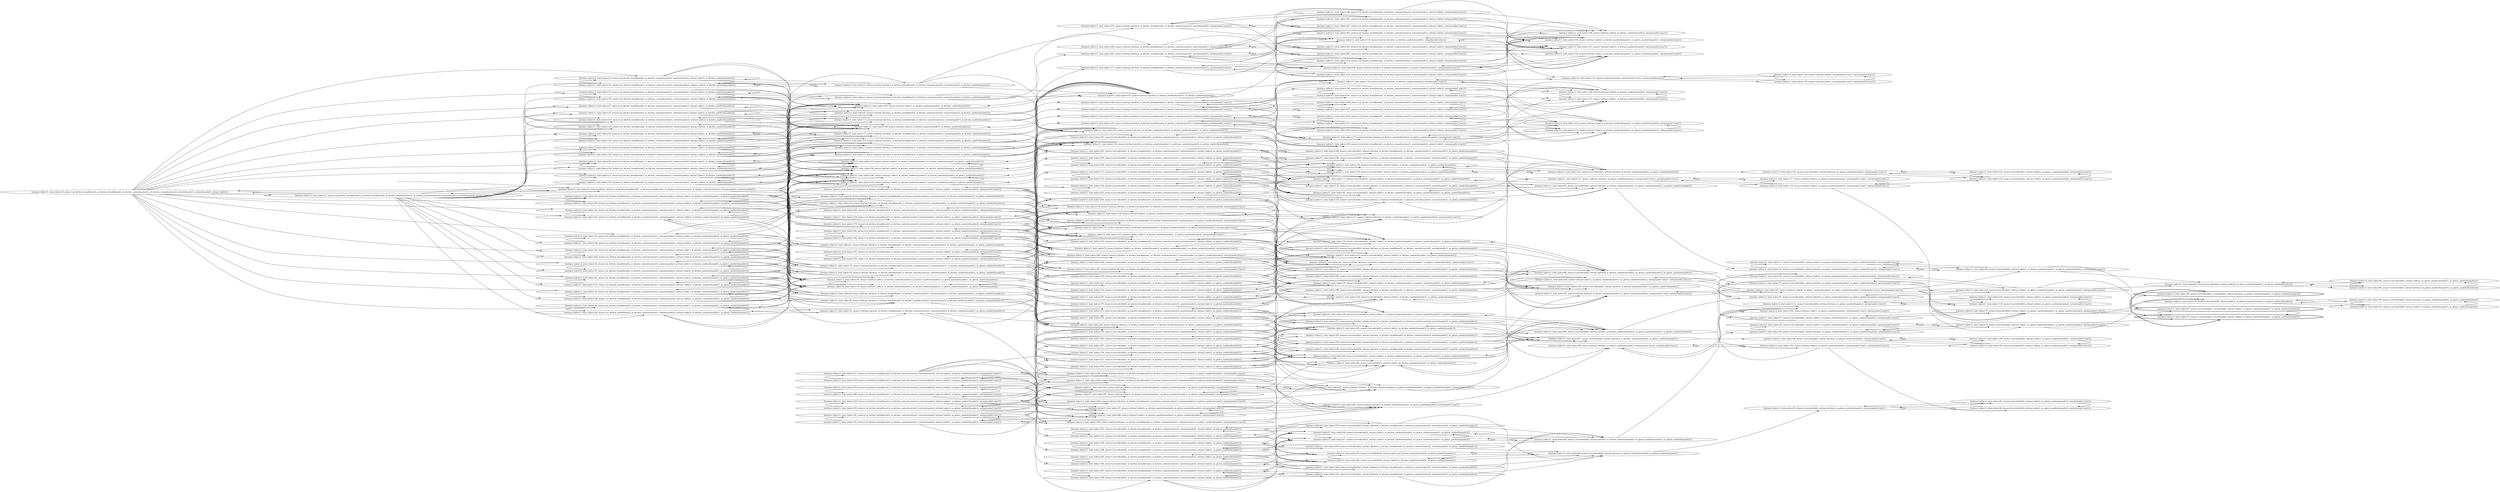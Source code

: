 digraph {
rankdir="LR"
s18[label="(instance index=3, state index=18, atoms={at_kitchen_bread(bread1), at_kitchen_bread(bread2), at_kitchen_content(content1), at_kitchen_content(content2), notexist(sandw1), notexist(sandw2), at(tray1,table1)})"]
s17[label="(instance index=3, state index=17, atoms={at_kitchen_bread(bread1), at_kitchen_bread(bread2), at_kitchen_content(content1), at_kitchen_content(content2), notexist(sandw1), notexist(sandw2), at(tray1,table2)})"]
s146[label="(instance index=3, state index=146, atoms={at_kitchen_bread(bread2), at_kitchen_content(content1), notexist(sandw1), at(tray1,table2), at_kitchen_sandwich(sandw2), no_gluten_sandwich(sandw2)})"]
s28[label="(instance index=3, state index=28, atoms={at_kitchen_bread(bread2), at_kitchen_content(content1), notexist(sandw1), at(tray1,table1), at_kitchen_sandwich(sandw2), no_gluten_sandwich(sandw2)})"]
s37[label="(instance index=3, state index=37, atoms={at_kitchen_bread(bread2), at_kitchen_content(content2), notexist(sandw2), at(tray1,table2), at_kitchen_sandwich(sandw1), no_gluten_sandwich(sandw1)})"]
s34[label="(instance index=3, state index=34, atoms={at_kitchen_bread(bread2), at_kitchen_content(content2), notexist(sandw2), at(tray1,table1), at_kitchen_sandwich(sandw1), no_gluten_sandwich(sandw1)})"]
s142[label="(instance index=3, state index=142, atoms={at_kitchen_bread(bread2), at_kitchen_content(content2), notexist(sandw1), at(tray1,table2), at_kitchen_sandwich(sandw2), no_gluten_sandwich(sandw2)})"]
s32[label="(instance index=3, state index=32, atoms={at_kitchen_bread(bread2), at_kitchen_content(content2), notexist(sandw1), at(tray1,table1), at_kitchen_sandwich(sandw2), no_gluten_sandwich(sandw2)})"]
s144[label="(instance index=3, state index=144, atoms={at_kitchen_bread(bread2), at_kitchen_content(content1), notexist(sandw2), at(tray1,table2), at_kitchen_sandwich(sandw1), no_gluten_sandwich(sandw1)})"]
s30[label="(instance index=3, state index=30, atoms={at_kitchen_bread(bread2), at_kitchen_content(content1), notexist(sandw2), at(tray1,table1), at_kitchen_sandwich(sandw1), no_gluten_sandwich(sandw1)})"]
s148[label="(instance index=3, state index=148, atoms={at_kitchen_bread(bread1), at_kitchen_content(content2), notexist(sandw2), at(tray1,table2), at_kitchen_sandwich(sandw1), no_gluten_sandwich(sandw1)})"]
s0[label="(instance index=3, state index=0, atoms={at(tray1,kitchen), at_kitchen_bread(bread1), at_kitchen_bread(bread2), at_kitchen_content(content1), at_kitchen_content(content2), notexist(sandw1), notexist(sandw2)})"]
s20[label="(instance index=3, state index=20, atoms={at_kitchen_bread(bread1), at_kitchen_content(content1), notexist(sandw1), at(tray1,table1), at_kitchen_sandwich(sandw2), no_gluten_sandwich(sandw2)})"]
s154[label="(instance index=3, state index=154, atoms={at_kitchen_bread(bread1), at_kitchen_content(content1), notexist(sandw1), at(tray1,table2), at_kitchen_sandwich(sandw2), no_gluten_sandwich(sandw2)})"]
s22[label="(instance index=3, state index=22, atoms={at_kitchen_bread(bread1), at_kitchen_content(content1), notexist(sandw2), at(tray1,table1), at_kitchen_sandwich(sandw1), no_gluten_sandwich(sandw1)})"]
s152[label="(instance index=3, state index=152, atoms={at_kitchen_bread(bread1), at_kitchen_content(content1), notexist(sandw2), at(tray1,table2), at_kitchen_sandwich(sandw1), no_gluten_sandwich(sandw1)})"]
s24[label="(instance index=3, state index=24, atoms={at_kitchen_bread(bread1), at_kitchen_content(content2), notexist(sandw1), at(tray1,table1), at_kitchen_sandwich(sandw2), no_gluten_sandwich(sandw2)})"]
s150[label="(instance index=3, state index=150, atoms={at_kitchen_bread(bread1), at_kitchen_content(content2), notexist(sandw1), at(tray1,table2), at_kitchen_sandwich(sandw2), no_gluten_sandwich(sandw2)})"]
s26[label="(instance index=3, state index=26, atoms={at_kitchen_bread(bread1), at_kitchen_content(content2), notexist(sandw2), at(tray1,table1), at_kitchen_sandwich(sandw1), no_gluten_sandwich(sandw1)})"]
s31[label="(instance index=3, state index=31, atoms={at_kitchen_bread(bread2), at_kitchen_content(content2), notexist(sandw1), at(tray1,table1), at_kitchen_sandwich(sandw2)})"]
s29[label="(instance index=3, state index=29, atoms={at_kitchen_bread(bread2), at_kitchen_content(content1), notexist(sandw2), at(tray1,table1), at_kitchen_sandwich(sandw1)})"]
s27[label="(instance index=3, state index=27, atoms={at_kitchen_bread(bread2), at_kitchen_content(content1), notexist(sandw1), at(tray1,table1), at_kitchen_sandwich(sandw2)})"]
s25[label="(instance index=3, state index=25, atoms={at_kitchen_bread(bread1), at_kitchen_content(content2), notexist(sandw2), at(tray1,table1), at_kitchen_sandwich(sandw1)})"]
s23[label="(instance index=3, state index=23, atoms={at_kitchen_bread(bread1), at_kitchen_content(content2), notexist(sandw1), at(tray1,table1), at_kitchen_sandwich(sandw2)})"]
s21[label="(instance index=3, state index=21, atoms={at_kitchen_bread(bread1), at_kitchen_content(content1), notexist(sandw2), at(tray1,table1), at_kitchen_sandwich(sandw1)})"]
s33[label="(instance index=3, state index=33, atoms={at_kitchen_bread(bread2), at_kitchen_content(content2), notexist(sandw2), at(tray1,table1), at_kitchen_sandwich(sandw1)})"]
s19[label="(instance index=3, state index=19, atoms={at_kitchen_bread(bread1), at_kitchen_content(content1), notexist(sandw1), at(tray1,table1), at_kitchen_sandwich(sandw2)})"]
s155[label="(instance index=3, state index=155, atoms={at_kitchen_bread(bread1), at_kitchen_content(content1), notexist(sandw1), at(tray1,table2), at_kitchen_sandwich(sandw2)})"]
s153[label="(instance index=3, state index=153, atoms={at_kitchen_bread(bread1), at_kitchen_content(content1), notexist(sandw2), at(tray1,table2), at_kitchen_sandwich(sandw1)})"]
s149[label="(instance index=3, state index=149, atoms={at_kitchen_bread(bread1), at_kitchen_content(content2), notexist(sandw2), at(tray1,table2), at_kitchen_sandwich(sandw1)})"]
s147[label="(instance index=3, state index=147, atoms={at_kitchen_bread(bread2), at_kitchen_content(content1), notexist(sandw1), at(tray1,table2), at_kitchen_sandwich(sandw2)})"]
s143[label="(instance index=3, state index=143, atoms={at_kitchen_bread(bread2), at_kitchen_content(content2), notexist(sandw1), at(tray1,table2), at_kitchen_sandwich(sandw2)})"]
s145[label="(instance index=3, state index=145, atoms={at_kitchen_bread(bread2), at_kitchen_content(content1), notexist(sandw2), at(tray1,table2), at_kitchen_sandwich(sandw1)})"]
s107[label="(instance index=3, state index=107, atoms={at_kitchen_bread(bread2), at_kitchen_content(content2), notexist(sandw2), at(tray1,table2), at_kitchen_sandwich(sandw1)})"]
s151[label="(instance index=3, state index=151, atoms={at_kitchen_bread(bread1), at_kitchen_content(content2), notexist(sandw1), at(tray1,table2), at_kitchen_sandwich(sandw2)})"]
s206[label="(instance index=3, state index=206, atoms={at_kitchen_bread(bread1), at_kitchen_content(content2), notexist(sandw2), at(tray1,table1), no_gluten_sandwich(sandw1), ontray(sandw1,tray1)})"]
s205[label="(instance index=3, state index=205, atoms={at_kitchen_bread(bread1), at_kitchen_content(content2), notexist(sandw2), at(tray1,table2), no_gluten_sandwich(sandw1), ontray(sandw1,tray1)})"]
s169[label="(instance index=3, state index=169, atoms={at_kitchen_bread(bread2), at_kitchen_content(content2), notexist(sandw1), at(tray1,table2), no_gluten_sandwich(sandw2), ontray(sandw2,tray1)})"]
s194[label="(instance index=3, state index=194, atoms={at_kitchen_bread(bread2), at_kitchen_content(content1), notexist(sandw1), at(tray1,table1), no_gluten_sandwich(sandw2), ontray(sandw2,tray1)})"]
s170[label="(instance index=3, state index=170, atoms={at_kitchen_bread(bread2), at_kitchen_content(content2), notexist(sandw1), at(tray1,table1), no_gluten_sandwich(sandw2), ontray(sandw2,tray1)})"]
s36[label="(instance index=3, state index=36, atoms={at(tray1,table1), at_kitchen_sandwich(sandw1), at_kitchen_sandwich(sandw2), no_gluten_sandwich(sandw1), no_gluten_sandwich(sandw2)})"]
s157[label="(instance index=3, state index=157, atoms={at_kitchen_bread(bread2), at_kitchen_content(content2), notexist(sandw2), at(tray1,table2), no_gluten_sandwich(sandw1), ontray(sandw1,tray1)})"]
s181[label="(instance index=3, state index=181, atoms={at_kitchen_bread(bread2), at_kitchen_content(content1), notexist(sandw2), at(tray1,table2), no_gluten_sandwich(sandw1), ontray(sandw1,tray1)})"]
s229[label="(instance index=3, state index=229, atoms={at_kitchen_bread(bread1), at_kitchen_content(content1), notexist(sandw2), at(tray1,table2), no_gluten_sandwich(sandw1), ontray(sandw1,tray1)})"]
s2[label="(instance index=3, state index=2, atoms={at(tray1,kitchen), at_kitchen_bread(bread1), at_kitchen_content(content1), notexist(sandw1), at_kitchen_sandwich(sandw2), no_gluten_sandwich(sandw2)})"]
s4[label="(instance index=3, state index=4, atoms={at(tray1,kitchen), at_kitchen_bread(bread1), at_kitchen_content(content1), notexist(sandw2), at_kitchen_sandwich(sandw1), no_gluten_sandwich(sandw1)})"]
s6[label="(instance index=3, state index=6, atoms={at(tray1,kitchen), at_kitchen_bread(bread1), at_kitchen_content(content2), notexist(sandw1), at_kitchen_sandwich(sandw2), no_gluten_sandwich(sandw2)})"]
s8[label="(instance index=3, state index=8, atoms={at(tray1,kitchen), at_kitchen_bread(bread1), at_kitchen_content(content2), notexist(sandw2), at_kitchen_sandwich(sandw1), no_gluten_sandwich(sandw1)})"]
s12[label="(instance index=3, state index=12, atoms={at(tray1,kitchen), at_kitchen_bread(bread2), at_kitchen_content(content1), notexist(sandw2), at_kitchen_sandwich(sandw1), no_gluten_sandwich(sandw1)})"]
s14[label="(instance index=3, state index=14, atoms={at(tray1,kitchen), at_kitchen_bread(bread2), at_kitchen_content(content2), notexist(sandw1), at_kitchen_sandwich(sandw2), no_gluten_sandwich(sandw2)})"]
s16[label="(instance index=3, state index=16, atoms={at(tray1,kitchen), at_kitchen_bread(bread2), at_kitchen_content(content2), notexist(sandw2), at_kitchen_sandwich(sandw1), no_gluten_sandwich(sandw1)})"]
s10[label="(instance index=3, state index=10, atoms={at(tray1,kitchen), at_kitchen_bread(bread2), at_kitchen_content(content1), notexist(sandw1), at_kitchen_sandwich(sandw2), no_gluten_sandwich(sandw2)})"]
s39[label="(instance index=3, state index=39, atoms={at(tray1,table2), at_kitchen_sandwich(sandw1), at_kitchen_sandwich(sandw2), no_gluten_sandwich(sandw1), no_gluten_sandwich(sandw2)})"]
s218[label="(instance index=3, state index=218, atoms={at_kitchen_bread(bread1), at_kitchen_content(content2), notexist(sandw1), at(tray1,table1), no_gluten_sandwich(sandw2), ontray(sandw2,tray1)})"]
s242[label="(instance index=3, state index=242, atoms={at_kitchen_bread(bread1), at_kitchen_content(content1), notexist(sandw1), at(tray1,table1), no_gluten_sandwich(sandw2), ontray(sandw2,tray1)})"]
s193[label="(instance index=3, state index=193, atoms={at_kitchen_bread(bread2), at_kitchen_content(content1), notexist(sandw1), at(tray1,table2), no_gluten_sandwich(sandw2), ontray(sandw2,tray1)})"]
s217[label="(instance index=3, state index=217, atoms={at_kitchen_bread(bread1), at_kitchen_content(content2), notexist(sandw1), at(tray1,table2), no_gluten_sandwich(sandw2), ontray(sandw2,tray1)})"]
s241[label="(instance index=3, state index=241, atoms={at_kitchen_bread(bread1), at_kitchen_content(content1), notexist(sandw1), at(tray1,table2), no_gluten_sandwich(sandw2), ontray(sandw2,tray1)})"]
s158[label="(instance index=3, state index=158, atoms={at_kitchen_bread(bread2), at_kitchen_content(content2), notexist(sandw2), at(tray1,table1), no_gluten_sandwich(sandw1), ontray(sandw1,tray1)})"]
s182[label="(instance index=3, state index=182, atoms={at_kitchen_bread(bread2), at_kitchen_content(content1), notexist(sandw2), at(tray1,table1), no_gluten_sandwich(sandw1), ontray(sandw1,tray1)})"]
s230[label="(instance index=3, state index=230, atoms={at_kitchen_bread(bread1), at_kitchen_content(content1), notexist(sandw2), at(tray1,table1), no_gluten_sandwich(sandw1), ontray(sandw1,tray1)})"]
s109[label="(instance index=3, state index=109, atoms={at(tray1,table2), at_kitchen_sandwich(sandw1), at_kitchen_sandwich(sandw2), no_gluten_sandwich(sandw2)})"]
s106[label="(instance index=3, state index=106, atoms={at(tray1,table1), at_kitchen_sandwich(sandw1), at_kitchen_sandwich(sandw2), no_gluten_sandwich(sandw2)})"]
s38[label="(instance index=3, state index=38, atoms={at(tray1,table2), at_kitchen_sandwich(sandw1), at_kitchen_sandwich(sandw2), no_gluten_sandwich(sandw1)})"]
s35[label="(instance index=3, state index=35, atoms={at(tray1,table1), at_kitchen_sandwich(sandw1), at_kitchen_sandwich(sandw2), no_gluten_sandwich(sandw1)})"]
s15[label="(instance index=3, state index=15, atoms={at(tray1,kitchen), at_kitchen_bread(bread2), at_kitchen_content(content2), notexist(sandw2), at_kitchen_sandwich(sandw1)})"]
s13[label="(instance index=3, state index=13, atoms={at(tray1,kitchen), at_kitchen_bread(bread2), at_kitchen_content(content2), notexist(sandw1), at_kitchen_sandwich(sandw2)})"]
s11[label="(instance index=3, state index=11, atoms={at(tray1,kitchen), at_kitchen_bread(bread2), at_kitchen_content(content1), notexist(sandw2), at_kitchen_sandwich(sandw1)})"]
s9[label="(instance index=3, state index=9, atoms={at(tray1,kitchen), at_kitchen_bread(bread2), at_kitchen_content(content1), notexist(sandw1), at_kitchen_sandwich(sandw2)})"]
s7[label="(instance index=3, state index=7, atoms={at(tray1,kitchen), at_kitchen_bread(bread1), at_kitchen_content(content2), notexist(sandw2), at_kitchen_sandwich(sandw1)})"]
s5[label="(instance index=3, state index=5, atoms={at(tray1,kitchen), at_kitchen_bread(bread1), at_kitchen_content(content2), notexist(sandw1), at_kitchen_sandwich(sandw2)})"]
s3[label="(instance index=3, state index=3, atoms={at(tray1,kitchen), at_kitchen_bread(bread1), at_kitchen_content(content1), notexist(sandw2), at_kitchen_sandwich(sandw1)})"]
s1[label="(instance index=3, state index=1, atoms={at(tray1,kitchen), at_kitchen_bread(bread1), at_kitchen_content(content1), notexist(sandw1), at_kitchen_sandwich(sandw2)})"]
s105[label="(instance index=3, state index=105, atoms={at(tray1,table1), at_kitchen_sandwich(sandw1), at_kitchen_sandwich(sandw2)})"]
s108[label="(instance index=3, state index=108, atoms={at(tray1,table2), at_kitchen_sandwich(sandw1), at_kitchen_sandwich(sandw2)})"]
s76[label="(instance index=3, state index=76, atoms={at(tray1,table1), at_kitchen_sandwich(sandw1), no_gluten_sandwich(sandw1), no_gluten_sandwich(sandw2), ontray(sandw2,tray1)})"]
s40[label="(instance index=3, state index=40, atoms={at(tray1,kitchen), at_kitchen_sandwich(sandw1), at_kitchen_sandwich(sandw2), no_gluten_sandwich(sandw1), no_gluten_sandwich(sandw2)})"]
s209[label="(instance index=3, state index=209, atoms={served(child2), at_kitchen_bread(bread1), at_kitchen_content(content2), notexist(sandw2), at(tray1,table1), no_gluten_sandwich(sandw1)})"]
s232[label="(instance index=3, state index=232, atoms={served(child2), at_kitchen_bread(bread1), at_kitchen_content(content1), notexist(sandw2), at(tray1,table2), no_gluten_sandwich(sandw1)})"]
s208[label="(instance index=3, state index=208, atoms={served(child2), at_kitchen_bread(bread1), at_kitchen_content(content2), notexist(sandw2), at(tray1,table2), no_gluten_sandwich(sandw1)})"]
s184[label="(instance index=3, state index=184, atoms={served(child2), at_kitchen_bread(bread2), at_kitchen_content(content1), notexist(sandw2), at(tray1,table2), no_gluten_sandwich(sandw1)})"]
s233[label="(instance index=3, state index=233, atoms={served(child2), at_kitchen_bread(bread1), at_kitchen_content(content1), notexist(sandw2), at(tray1,table1), no_gluten_sandwich(sandw1)})"]
s204[label="(instance index=3, state index=204, atoms={at(tray1,kitchen), at_kitchen_bread(bread1), at_kitchen_content(content2), notexist(sandw2), no_gluten_sandwich(sandw1), ontray(sandw1,tray1)})"]
s173[label="(instance index=3, state index=173, atoms={served(child2), at_kitchen_bread(bread2), at_kitchen_content(content2), notexist(sandw1), at(tray1,table1), no_gluten_sandwich(sandw2)})"]
s160[label="(instance index=3, state index=160, atoms={served(child2), at_kitchen_bread(bread2), at_kitchen_content(content2), notexist(sandw2), at(tray1,table2), no_gluten_sandwich(sandw1)})"]
s185[label="(instance index=3, state index=185, atoms={served(child2), at_kitchen_bread(bread2), at_kitchen_content(content1), notexist(sandw2), at(tray1,table1), no_gluten_sandwich(sandw1)})"]
s196[label="(instance index=3, state index=196, atoms={served(child2), at_kitchen_bread(bread2), at_kitchen_content(content1), notexist(sandw1), at(tray1,table2), no_gluten_sandwich(sandw2)})"]
s207[label="(instance index=3, state index=207, atoms={served(child1), at_kitchen_bread(bread1), at_kitchen_content(content2), notexist(sandw2), at(tray1,table2), no_gluten_sandwich(sandw1)})"]
s197[label="(instance index=3, state index=197, atoms={served(child2), at_kitchen_bread(bread2), at_kitchen_content(content1), notexist(sandw1), at(tray1,table1), no_gluten_sandwich(sandw2)})"]
s168[label="(instance index=3, state index=168, atoms={at(tray1,kitchen), at_kitchen_bread(bread2), at_kitchen_content(content2), notexist(sandw1), no_gluten_sandwich(sandw2), ontray(sandw2,tray1)})"]
s180[label="(instance index=3, state index=180, atoms={at(tray1,kitchen), at_kitchen_bread(bread2), at_kitchen_content(content1), notexist(sandw2), no_gluten_sandwich(sandw1), ontray(sandw1,tray1)})"]
s199[label="(instance index=3, state index=199, atoms={served(child1), at_kitchen_bread(bread2), at_kitchen_content(content1), notexist(sandw1), at(tray1,table1), no_gluten_sandwich(sandw2)})"]
s161[label="(instance index=3, state index=161, atoms={served(child2), at_kitchen_bread(bread2), at_kitchen_content(content2), notexist(sandw2), at(tray1,table1), no_gluten_sandwich(sandw1)})"]
s195[label="(instance index=3, state index=195, atoms={served(child1), at_kitchen_bread(bread2), at_kitchen_content(content1), notexist(sandw1), at(tray1,table2), no_gluten_sandwich(sandw2)})"]
s187[label="(instance index=3, state index=187, atoms={served(child1), at_kitchen_bread(bread2), at_kitchen_content(content1), notexist(sandw2), at(tray1,table1), no_gluten_sandwich(sandw1)})"]
s175[label="(instance index=3, state index=175, atoms={served(child1), at_kitchen_bread(bread2), at_kitchen_content(content2), notexist(sandw1), at(tray1,table1), no_gluten_sandwich(sandw2)})"]
s44[label="(instance index=3, state index=44, atoms={at(tray1,table2), at_kitchen_sandwich(sandw2), no_gluten_sandwich(sandw1), no_gluten_sandwich(sandw2), ontray(sandw1,tray1)})"]
s171[label="(instance index=3, state index=171, atoms={served(child1), at_kitchen_bread(bread2), at_kitchen_content(content2), notexist(sandw1), at(tray1,table2), no_gluten_sandwich(sandw2)})"]
s75[label="(instance index=3, state index=75, atoms={at(tray1,table2), at_kitchen_sandwich(sandw1), no_gluten_sandwich(sandw1), no_gluten_sandwich(sandw2), ontray(sandw2,tray1)})"]
s192[label="(instance index=3, state index=192, atoms={at(tray1,kitchen), at_kitchen_bread(bread2), at_kitchen_content(content1), notexist(sandw1), no_gluten_sandwich(sandw2), ontray(sandw2,tray1)})"]
s216[label="(instance index=3, state index=216, atoms={at(tray1,kitchen), at_kitchen_bread(bread1), at_kitchen_content(content2), notexist(sandw1), no_gluten_sandwich(sandw2), ontray(sandw2,tray1)})"]
s240[label="(instance index=3, state index=240, atoms={at(tray1,kitchen), at_kitchen_bread(bread1), at_kitchen_content(content1), notexist(sandw1), no_gluten_sandwich(sandw2), ontray(sandw2,tray1)})"]
s45[label="(instance index=3, state index=45, atoms={at(tray1,table1), at_kitchen_sandwich(sandw2), no_gluten_sandwich(sandw1), no_gluten_sandwich(sandw2), ontray(sandw1,tray1)})"]
s172[label="(instance index=3, state index=172, atoms={served(child2), at_kitchen_bread(bread2), at_kitchen_content(content2), notexist(sandw1), at(tray1,table2), no_gluten_sandwich(sandw2)})"]
s156[label="(instance index=3, state index=156, atoms={at(tray1,kitchen), at_kitchen_bread(bread2), at_kitchen_content(content2), notexist(sandw2), no_gluten_sandwich(sandw1), ontray(sandw1,tray1)})"]
s228[label="(instance index=3, state index=228, atoms={at(tray1,kitchen), at_kitchen_bread(bread1), at_kitchen_content(content1), notexist(sandw2), no_gluten_sandwich(sandw1), ontray(sandw1,tray1)})"]
s159[label="(instance index=3, state index=159, atoms={served(child1), at_kitchen_bread(bread2), at_kitchen_content(content2), notexist(sandw2), at(tray1,table2), no_gluten_sandwich(sandw1)})"]
s183[label="(instance index=3, state index=183, atoms={served(child1), at_kitchen_bread(bread2), at_kitchen_content(content1), notexist(sandw2), at(tray1,table2), no_gluten_sandwich(sandw1)})"]
s231[label="(instance index=3, state index=231, atoms={served(child1), at_kitchen_bread(bread1), at_kitchen_content(content1), notexist(sandw2), at(tray1,table2), no_gluten_sandwich(sandw1)})"]
s163[label="(instance index=3, state index=163, atoms={served(child1), at_kitchen_bread(bread2), at_kitchen_content(content2), notexist(sandw2), at(tray1,table1), no_gluten_sandwich(sandw1)})"]
s211[label="(instance index=3, state index=211, atoms={served(child1), at_kitchen_bread(bread1), at_kitchen_content(content2), notexist(sandw2), at(tray1,table1), no_gluten_sandwich(sandw1)})"]
s235[label="(instance index=3, state index=235, atoms={served(child1), at_kitchen_bread(bread1), at_kitchen_content(content1), notexist(sandw2), at(tray1,table1), no_gluten_sandwich(sandw1)})"]
s219[label="(instance index=3, state index=219, atoms={served(child1), at_kitchen_bread(bread1), at_kitchen_content(content2), notexist(sandw1), at(tray1,table2), no_gluten_sandwich(sandw2)})"]
s243[label="(instance index=3, state index=243, atoms={served(child1), at_kitchen_bread(bread1), at_kitchen_content(content1), notexist(sandw1), at(tray1,table2), no_gluten_sandwich(sandw2)})"]
s223[label="(instance index=3, state index=223, atoms={served(child1), at_kitchen_bread(bread1), at_kitchen_content(content2), notexist(sandw1), at(tray1,table1), no_gluten_sandwich(sandw2)})"]
s247[label="(instance index=3, state index=247, atoms={served(child1), at_kitchen_bread(bread1), at_kitchen_content(content1), notexist(sandw1), at(tray1,table1), no_gluten_sandwich(sandw2)})"]
s220[label="(instance index=3, state index=220, atoms={served(child2), at_kitchen_bread(bread1), at_kitchen_content(content2), notexist(sandw1), at(tray1,table2), no_gluten_sandwich(sandw2)})"]
s244[label="(instance index=3, state index=244, atoms={served(child2), at_kitchen_bread(bread1), at_kitchen_content(content1), notexist(sandw1), at(tray1,table2), no_gluten_sandwich(sandw2)})"]
s221[label="(instance index=3, state index=221, atoms={served(child2), at_kitchen_bread(bread1), at_kitchen_content(content2), notexist(sandw1), at(tray1,table1), no_gluten_sandwich(sandw2)})"]
s245[label="(instance index=3, state index=245, atoms={served(child2), at_kitchen_bread(bread1), at_kitchen_content(content1), notexist(sandw1), at(tray1,table1), no_gluten_sandwich(sandw2)})"]
s88[label="(instance index=3, state index=88, atoms={at(tray1,table1), at_kitchen_sandwich(sandw2), no_gluten_sandwich(sandw1), ontray(sandw1,tray1)})"]
s87[label="(instance index=3, state index=87, atoms={at(tray1,table2), at_kitchen_sandwich(sandw2), no_gluten_sandwich(sandw1), ontray(sandw1,tray1)})"]
s124[label="(instance index=3, state index=124, atoms={at(tray1,table2), at_kitchen_sandwich(sandw1), no_gluten_sandwich(sandw2), ontray(sandw2,tray1)})"]
s125[label="(instance index=3, state index=125, atoms={at(tray1,table1), at_kitchen_sandwich(sandw1), no_gluten_sandwich(sandw2), ontray(sandw2,tray1)})"]
s110[label="(instance index=3, state index=110, atoms={at(tray1,kitchen), at_kitchen_sandwich(sandw1), at_kitchen_sandwich(sandw2), no_gluten_sandwich(sandw2)})"]
s83[label="(instance index=3, state index=83, atoms={at(tray1,kitchen), at_kitchen_sandwich(sandw1), at_kitchen_sandwich(sandw2), no_gluten_sandwich(sandw1)})"]
s165[label="(instance index=3, state index=165, atoms={at(tray1,kitchen), at_kitchen_bread(bread2), at_kitchen_content(content2), notexist(sandw2), ontray(sandw1,tray1)})"]
s132[label="(instance index=3, state index=132, atoms={at(tray1,kitchen), at_kitchen_sandwich(sandw1), at_kitchen_sandwich(sandw2)})"]
s177[label="(instance index=3, state index=177, atoms={at(tray1,kitchen), at_kitchen_bread(bread2), at_kitchen_content(content2), notexist(sandw1), ontray(sandw2,tray1)})"]
s189[label="(instance index=3, state index=189, atoms={at(tray1,kitchen), at_kitchen_bread(bread2), at_kitchen_content(content1), notexist(sandw2), ontray(sandw1,tray1)})"]
s201[label="(instance index=3, state index=201, atoms={at(tray1,kitchen), at_kitchen_bread(bread2), at_kitchen_content(content1), notexist(sandw1), ontray(sandw2,tray1)})"]
s213[label="(instance index=3, state index=213, atoms={at(tray1,kitchen), at_kitchen_bread(bread1), at_kitchen_content(content2), notexist(sandw2), ontray(sandw1,tray1)})"]
s225[label="(instance index=3, state index=225, atoms={at(tray1,kitchen), at_kitchen_bread(bread1), at_kitchen_content(content2), notexist(sandw1), ontray(sandw2,tray1)})"]
s237[label="(instance index=3, state index=237, atoms={at(tray1,kitchen), at_kitchen_bread(bread1), at_kitchen_content(content1), notexist(sandw2), ontray(sandw1,tray1)})"]
s249[label="(instance index=3, state index=249, atoms={at(tray1,kitchen), at_kitchen_bread(bread1), at_kitchen_content(content1), notexist(sandw1), ontray(sandw2,tray1)})"]
s81[label="(instance index=3, state index=81, atoms={served(child1), at(tray1,table1), at_kitchen_sandwich(sandw1), no_gluten_sandwich(sandw1), no_gluten_sandwich(sandw2)})"]
s222[label="(instance index=3, state index=222, atoms={served(child2), at(tray1,kitchen), at_kitchen_bread(bread1), at_kitchen_content(content2), notexist(sandw1), no_gluten_sandwich(sandw2)})"]
s79[label="(instance index=3, state index=79, atoms={served(child2), at(tray1,table1), at_kitchen_sandwich(sandw1), no_gluten_sandwich(sandw1), no_gluten_sandwich(sandw2)})"]
s174[label="(instance index=3, state index=174, atoms={served(child2), at(tray1,kitchen), at_kitchen_bread(bread2), at_kitchen_content(content2), notexist(sandw1), no_gluten_sandwich(sandw2)})"]
s47[label="(instance index=3, state index=47, atoms={served(child2), at(tray1,table2), at_kitchen_sandwich(sandw2), no_gluten_sandwich(sandw1), no_gluten_sandwich(sandw2)})"]
s78[label="(instance index=3, state index=78, atoms={served(child2), at(tray1,table2), at_kitchen_sandwich(sandw1), no_gluten_sandwich(sandw1), no_gluten_sandwich(sandw2)})"]
s77[label="(instance index=3, state index=77, atoms={served(child1), at(tray1,table2), at_kitchen_sandwich(sandw1), no_gluten_sandwich(sandw1), no_gluten_sandwich(sandw2)})"]
s212[label="(instance index=3, state index=212, atoms={served(child1), at(tray1,kitchen), at_kitchen_bread(bread1), at_kitchen_content(content2), notexist(sandw2), no_gluten_sandwich(sandw1)})"]
s236[label="(instance index=3, state index=236, atoms={served(child1), at(tray1,kitchen), at_kitchen_bread(bread1), at_kitchen_content(content1), notexist(sandw2), no_gluten_sandwich(sandw1)})"]
s59[label="(instance index=3, state index=59, atoms={served(child1), at(tray1,table1), at_kitchen_sandwich(sandw2), no_gluten_sandwich(sandw1), no_gluten_sandwich(sandw2)})"]
s186[label="(instance index=3, state index=186, atoms={served(child2), at(tray1,kitchen), at_kitchen_bread(bread2), at_kitchen_content(content1), notexist(sandw2), no_gluten_sandwich(sandw1)})"]
s164[label="(instance index=3, state index=164, atoms={served(child1), at(tray1,kitchen), at_kitchen_bread(bread2), at_kitchen_content(content2), notexist(sandw2), no_gluten_sandwich(sandw1)})"]
s46[label="(instance index=3, state index=46, atoms={served(child1), at(tray1,table2), at_kitchen_sandwich(sandw2), no_gluten_sandwich(sandw1), no_gluten_sandwich(sandw2)})"]
s42[label="(instance index=3, state index=42, atoms={at(tray1,kitchen), at_kitchen_sandwich(sandw2), no_gluten_sandwich(sandw1), no_gluten_sandwich(sandw2), ontray(sandw1,tray1)})"]
s200[label="(instance index=3, state index=200, atoms={served(child1), at(tray1,kitchen), at_kitchen_bread(bread2), at_kitchen_content(content1), notexist(sandw1), no_gluten_sandwich(sandw2)})"]
s188[label="(instance index=3, state index=188, atoms={served(child1), at(tray1,kitchen), at_kitchen_bread(bread2), at_kitchen_content(content1), notexist(sandw2), no_gluten_sandwich(sandw1)})"]
s246[label="(instance index=3, state index=246, atoms={served(child2), at(tray1,kitchen), at_kitchen_bread(bread1), at_kitchen_content(content1), notexist(sandw1), no_gluten_sandwich(sandw2)})"]
s198[label="(instance index=3, state index=198, atoms={served(child2), at(tray1,kitchen), at_kitchen_bread(bread2), at_kitchen_content(content1), notexist(sandw1), no_gluten_sandwich(sandw2)})"]
s41[label="(instance index=3, state index=41, atoms={at(tray1,kitchen), at_kitchen_sandwich(sandw1), no_gluten_sandwich(sandw1), no_gluten_sandwich(sandw2), ontray(sandw2,tray1)})"]
s176[label="(instance index=3, state index=176, atoms={served(child1), at(tray1,kitchen), at_kitchen_bread(bread2), at_kitchen_content(content2), notexist(sandw1), no_gluten_sandwich(sandw2)})"]
s248[label="(instance index=3, state index=248, atoms={served(child1), at(tray1,kitchen), at_kitchen_bread(bread1), at_kitchen_content(content1), notexist(sandw1), no_gluten_sandwich(sandw2)})"]
s234[label="(instance index=3, state index=234, atoms={served(child2), at(tray1,kitchen), at_kitchen_bread(bread1), at_kitchen_content(content1), notexist(sandw2), no_gluten_sandwich(sandw1)})"]
s224[label="(instance index=3, state index=224, atoms={served(child1), at(tray1,kitchen), at_kitchen_bread(bread1), at_kitchen_content(content2), notexist(sandw1), no_gluten_sandwich(sandw2)})"]
s48[label="(instance index=3, state index=48, atoms={served(child2), at(tray1,table1), at_kitchen_sandwich(sandw2), no_gluten_sandwich(sandw1), no_gluten_sandwich(sandw2)})"]
s162[label="(instance index=3, state index=162, atoms={served(child2), at(tray1,kitchen), at_kitchen_bread(bread2), at_kitchen_content(content2), notexist(sandw2), no_gluten_sandwich(sandw1)})"]
s210[label="(instance index=3, state index=210, atoms={served(child2), at(tray1,kitchen), at_kitchen_bread(bread1), at_kitchen_content(content2), notexist(sandw2), no_gluten_sandwich(sandw1)})"]
s91[label="(instance index=3, state index=91, atoms={served(child2), at(tray1,table1), at_kitchen_sandwich(sandw2), no_gluten_sandwich(sandw1)})"]
s90[label="(instance index=3, state index=90, atoms={served(child2), at(tray1,table2), at_kitchen_sandwich(sandw2), no_gluten_sandwich(sandw1)})"]
s85[label="(instance index=3, state index=85, atoms={at(tray1,kitchen), at_kitchen_sandwich(sandw2), no_gluten_sandwich(sandw1), ontray(sandw1,tray1)})"]
s128[label="(instance index=3, state index=128, atoms={served(child2), at(tray1,table1), at_kitchen_sandwich(sandw1), no_gluten_sandwich(sandw2)})"]
s127[label="(instance index=3, state index=127, atoms={served(child2), at(tray1,table2), at_kitchen_sandwich(sandw1), no_gluten_sandwich(sandw2)})"]
s89[label="(instance index=3, state index=89, atoms={served(child1), at(tray1,table2), at_kitchen_sandwich(sandw2), no_gluten_sandwich(sandw1)})"]
s111[label="(instance index=3, state index=111, atoms={at(tray1,kitchen), at_kitchen_sandwich(sandw1), no_gluten_sandwich(sandw2), ontray(sandw2,tray1)})"]
s130[label="(instance index=3, state index=130, atoms={served(child1), at(tray1,table1), at_kitchen_sandwich(sandw1), no_gluten_sandwich(sandw2)})"]
s126[label="(instance index=3, state index=126, atoms={served(child1), at(tray1,table2), at_kitchen_sandwich(sandw1), no_gluten_sandwich(sandw2)})"]
s96[label="(instance index=3, state index=96, atoms={served(child1), at(tray1,table1), at_kitchen_sandwich(sandw2), no_gluten_sandwich(sandw1)})"]
s112[label="(instance index=3, state index=112, atoms={at(tray1,kitchen), at_kitchen_sandwich(sandw2), no_gluten_sandwich(sandw2), ontray(sandw1,tray1)})"]
s84[label="(instance index=3, state index=84, atoms={at(tray1,kitchen), at_kitchen_sandwich(sandw1), no_gluten_sandwich(sandw1), ontray(sandw2,tray1)})"]
s134[label="(instance index=3, state index=134, atoms={at(tray1,kitchen), at_kitchen_sandwich(sandw2), ontray(sandw1,tray1)})"]
s166[label="(instance index=3, state index=166, atoms={at_kitchen_bread(bread2), at_kitchen_content(content2), notexist(sandw2), at(tray1,table2), ontray(sandw1,tray1)})"]
s167[label="(instance index=3, state index=167, atoms={at_kitchen_bread(bread2), at_kitchen_content(content2), notexist(sandw2), at(tray1,table1), ontray(sandw1,tray1)})"]
s133[label="(instance index=3, state index=133, atoms={at(tray1,kitchen), at_kitchen_sandwich(sandw1), ontray(sandw2,tray1)})"]
s179[label="(instance index=3, state index=179, atoms={at_kitchen_bread(bread2), at_kitchen_content(content2), notexist(sandw1), at(tray1,table1), ontray(sandw2,tray1)})"]
s178[label="(instance index=3, state index=178, atoms={at_kitchen_bread(bread2), at_kitchen_content(content2), notexist(sandw1), at(tray1,table2), ontray(sandw2,tray1)})"]
s191[label="(instance index=3, state index=191, atoms={at_kitchen_bread(bread2), at_kitchen_content(content1), notexist(sandw2), at(tray1,table1), ontray(sandw1,tray1)})"]
s190[label="(instance index=3, state index=190, atoms={at_kitchen_bread(bread2), at_kitchen_content(content1), notexist(sandw2), at(tray1,table2), ontray(sandw1,tray1)})"]
s203[label="(instance index=3, state index=203, atoms={at_kitchen_bread(bread2), at_kitchen_content(content1), notexist(sandw1), at(tray1,table1), ontray(sandw2,tray1)})"]
s202[label="(instance index=3, state index=202, atoms={at_kitchen_bread(bread2), at_kitchen_content(content1), notexist(sandw1), at(tray1,table2), ontray(sandw2,tray1)})"]
s215[label="(instance index=3, state index=215, atoms={at_kitchen_bread(bread1), at_kitchen_content(content2), notexist(sandw2), at(tray1,table1), ontray(sandw1,tray1)})"]
s214[label="(instance index=3, state index=214, atoms={at_kitchen_bread(bread1), at_kitchen_content(content2), notexist(sandw2), at(tray1,table2), ontray(sandw1,tray1)})"]
s227[label="(instance index=3, state index=227, atoms={at_kitchen_bread(bread1), at_kitchen_content(content2), notexist(sandw1), at(tray1,table1), ontray(sandw2,tray1)})"]
s226[label="(instance index=3, state index=226, atoms={at_kitchen_bread(bread1), at_kitchen_content(content2), notexist(sandw1), at(tray1,table2), ontray(sandw2,tray1)})"]
s238[label="(instance index=3, state index=238, atoms={at_kitchen_bread(bread1), at_kitchen_content(content1), notexist(sandw2), at(tray1,table2), ontray(sandw1,tray1)})"]
s239[label="(instance index=3, state index=239, atoms={at_kitchen_bread(bread1), at_kitchen_content(content1), notexist(sandw2), at(tray1,table1), ontray(sandw1,tray1)})"]
s251[label="(instance index=3, state index=251, atoms={at_kitchen_bread(bread1), at_kitchen_content(content1), notexist(sandw1), at(tray1,table1), ontray(sandw2,tray1)})"]
s250[label="(instance index=3, state index=250, atoms={at_kitchen_bread(bread1), at_kitchen_content(content1), notexist(sandw1), at(tray1,table2), ontray(sandw2,tray1)})"]
s82[label="(instance index=3, state index=82, atoms={served(child1), at(tray1,kitchen), at_kitchen_sandwich(sandw1), no_gluten_sandwich(sandw1), no_gluten_sandwich(sandw2)})"]
s80[label="(instance index=3, state index=80, atoms={served(child2), at(tray1,kitchen), at_kitchen_sandwich(sandw1), no_gluten_sandwich(sandw1), no_gluten_sandwich(sandw2)})"]
s49[label="(instance index=3, state index=49, atoms={served(child2), at(tray1,kitchen), at_kitchen_sandwich(sandw2), no_gluten_sandwich(sandw1), no_gluten_sandwich(sandw2)})"]
s43[label="(instance index=3, state index=43, atoms={at(tray1,kitchen), no_gluten_sandwich(sandw1), no_gluten_sandwich(sandw2), ontray(sandw1,tray1), ontray(sandw2,tray1)})"]
s68[label="(instance index=3, state index=68, atoms={at(tray1,table1), no_gluten_sandwich(sandw1), no_gluten_sandwich(sandw2), ontray(sandw1,tray1), ontray(sandw2,tray1)})"]
s60[label="(instance index=3, state index=60, atoms={served(child1), at(tray1,kitchen), at_kitchen_sandwich(sandw2), no_gluten_sandwich(sandw1), no_gluten_sandwich(sandw2)})"]
s129[label="(instance index=3, state index=129, atoms={served(child2), at(tray1,kitchen), at_kitchen_sandwich(sandw1), no_gluten_sandwich(sandw2)})"]
s97[label="(instance index=3, state index=97, atoms={served(child1), at(tray1,kitchen), at_kitchen_sandwich(sandw2), no_gluten_sandwich(sandw1)})"]
s92[label="(instance index=3, state index=92, atoms={served(child2), at(tray1,kitchen), at_kitchen_sandwich(sandw2), no_gluten_sandwich(sandw1)})"]
s131[label="(instance index=3, state index=131, atoms={served(child1), at(tray1,kitchen), at_kitchen_sandwich(sandw1), no_gluten_sandwich(sandw2)})"]
s86[label="(instance index=3, state index=86, atoms={at(tray1,kitchen), no_gluten_sandwich(sandw1), ontray(sandw1,tray1), ontray(sandw2,tray1)})"]
s113[label="(instance index=3, state index=113, atoms={at(tray1,kitchen), no_gluten_sandwich(sandw2), ontray(sandw1,tray1), ontray(sandw2,tray1)})"]
s115[label="(instance index=3, state index=115, atoms={at(tray1,table1), at_kitchen_sandwich(sandw2), no_gluten_sandwich(sandw2), ontray(sandw1,tray1)})"]
s114[label="(instance index=3, state index=114, atoms={at(tray1,table2), at_kitchen_sandwich(sandw2), no_gluten_sandwich(sandw2), ontray(sandw1,tray1)})"]
s103[label="(instance index=3, state index=103, atoms={at(tray1,table2), at_kitchen_sandwich(sandw1), no_gluten_sandwich(sandw1), ontray(sandw2,tray1)})"]
s104[label="(instance index=3, state index=104, atoms={at(tray1,table1), at_kitchen_sandwich(sandw1), no_gluten_sandwich(sandw1), ontray(sandw2,tray1)})"]
s135[label="(instance index=3, state index=135, atoms={at(tray1,kitchen), ontray(sandw1,tray1), ontray(sandw2,tray1)})"]
s137[label="(instance index=3, state index=137, atoms={at(tray1,table1), at_kitchen_sandwich(sandw2), ontray(sandw1,tray1)})"]
s136[label="(instance index=3, state index=136, atoms={at(tray1,table2), at_kitchen_sandwich(sandw2), ontray(sandw1,tray1)})"]
s141[label="(instance index=3, state index=141, atoms={at(tray1,table1), at_kitchen_sandwich(sandw1), ontray(sandw2,tray1)})"]
s140[label="(instance index=3, state index=140, atoms={at(tray1,table2), at_kitchen_sandwich(sandw1), ontray(sandw2,tray1)})"]
s73[label="(instance index=3, state index=73, atoms={served(child1), at(tray1,table1), no_gluten_sandwich(sandw1), no_gluten_sandwich(sandw2), ontray(sandw1,tray1)})"]
s61[label="(instance index=3, state index=61, atoms={served(child1), at(tray1,kitchen), no_gluten_sandwich(sandw1), no_gluten_sandwich(sandw2), ontray(sandw2,tray1)})"]
s67[label="(instance index=3, state index=67, atoms={at(tray1,table2), no_gluten_sandwich(sandw1), no_gluten_sandwich(sandw2), ontray(sandw1,tray1), ontray(sandw2,tray1)})"]
s52[label="(instance index=3, state index=52, atoms={served(child2), at(tray1,table1), no_gluten_sandwich(sandw1), no_gluten_sandwich(sandw2), ontray(sandw2,tray1)})"]
s63[label="(instance index=3, state index=63, atoms={served(child1), at(tray1,table1), no_gluten_sandwich(sandw1), no_gluten_sandwich(sandw2), ontray(sandw2,tray1)})"]
s50[label="(instance index=3, state index=50, atoms={served(child2), at(tray1,kitchen), no_gluten_sandwich(sandw1), no_gluten_sandwich(sandw2), ontray(sandw2,tray1)})"]
s71[label="(instance index=3, state index=71, atoms={served(child2), at(tray1,table1), no_gluten_sandwich(sandw1), no_gluten_sandwich(sandw2), ontray(sandw1,tray1)})"]
s74[label="(instance index=3, state index=74, atoms={served(child1), at(tray1,kitchen), no_gluten_sandwich(sandw1), no_gluten_sandwich(sandw2), ontray(sandw1,tray1)})"]
s72[label="(instance index=3, state index=72, atoms={served(child2), at(tray1,kitchen), no_gluten_sandwich(sandw1), no_gluten_sandwich(sandw2), ontray(sandw1,tray1)})"]
s121[label="(instance index=3, state index=121, atoms={served(child2), at(tray1,kitchen), no_gluten_sandwich(sandw2), ontray(sandw1,tray1)})"]
s98[label="(instance index=3, state index=98, atoms={served(child1), at(tray1,kitchen), no_gluten_sandwich(sandw1), ontray(sandw2,tray1)})"]
s93[label="(instance index=3, state index=93, atoms={served(child2), at(tray1,kitchen), no_gluten_sandwich(sandw1), ontray(sandw2,tray1)})"]
s123[label="(instance index=3, state index=123, atoms={served(child1), at(tray1,kitchen), no_gluten_sandwich(sandw2), ontray(sandw1,tray1)})"]
s102[label="(instance index=3, state index=102, atoms={at(tray1,table1), no_gluten_sandwich(sandw1), ontray(sandw1,tray1), ontray(sandw2,tray1)})"]
s101[label="(instance index=3, state index=101, atoms={at(tray1,table2), no_gluten_sandwich(sandw1), ontray(sandw1,tray1), ontray(sandw2,tray1)})"]
s117[label="(instance index=3, state index=117, atoms={at(tray1,table1), no_gluten_sandwich(sandw2), ontray(sandw1,tray1), ontray(sandw2,tray1)})"]
s116[label="(instance index=3, state index=116, atoms={at(tray1,table2), no_gluten_sandwich(sandw2), ontray(sandw1,tray1), ontray(sandw2,tray1)})"]
s139[label="(instance index=3, state index=139, atoms={at(tray1,table1), ontray(sandw1,tray1), ontray(sandw2,tray1)})"]
s138[label="(instance index=3, state index=138, atoms={at(tray1,table2), ontray(sandw1,tray1), ontray(sandw2,tray1)})"]
s69[label="(instance index=3, state index=69, atoms={served(child1), at(tray1,table2), no_gluten_sandwich(sandw1), no_gluten_sandwich(sandw2), ontray(sandw1,tray1)})"]
s62[label="(instance index=3, state index=62, atoms={served(child1), at(tray1,table2), no_gluten_sandwich(sandw1), no_gluten_sandwich(sandw2), ontray(sandw2,tray1)})"]
s51[label="(instance index=3, state index=51, atoms={served(child2), at(tray1,table2), no_gluten_sandwich(sandw1), no_gluten_sandwich(sandw2), ontray(sandw2,tray1)})"]
s70[label="(instance index=3, state index=70, atoms={served(child2), at(tray1,table2), no_gluten_sandwich(sandw1), no_gluten_sandwich(sandw2), ontray(sandw1,tray1)})"]
s119[label="(instance index=3, state index=119, atoms={served(child2), at(tray1,table2), no_gluten_sandwich(sandw2), ontray(sandw1,tray1)})"]
s120[label="(instance index=3, state index=120, atoms={served(child2), at(tray1,table1), no_gluten_sandwich(sandw2), ontray(sandw1,tray1)})"]
s100[label="(instance index=3, state index=100, atoms={served(child1), at(tray1,table1), no_gluten_sandwich(sandw1), ontray(sandw2,tray1)})"]
s99[label="(instance index=3, state index=99, atoms={served(child1), at(tray1,table2), no_gluten_sandwich(sandw1), ontray(sandw2,tray1)})"]
s95[label="(instance index=3, state index=95, atoms={served(child2), at(tray1,table1), no_gluten_sandwich(sandw1), ontray(sandw2,tray1)})"]
s94[label="(instance index=3, state index=94, atoms={served(child2), at(tray1,table2), no_gluten_sandwich(sandw1), ontray(sandw2,tray1)})"]
s118[label="(instance index=3, state index=118, atoms={served(child1), at(tray1,table2), no_gluten_sandwich(sandw2), ontray(sandw1,tray1)})"]
s122[label="(instance index=3, state index=122, atoms={served(child1), at(tray1,table1), no_gluten_sandwich(sandw2), ontray(sandw1,tray1)})"]
s57[peripheries=2,label="(instance index=3, state index=57, atoms={served(child1), served(child2), at(tray1,table1), no_gluten_sandwich(sandw1), no_gluten_sandwich(sandw2)})"]
s58[peripheries=2,label="(instance index=3, state index=58, atoms={served(child1), served(child2), at(tray1,kitchen), no_gluten_sandwich(sandw1), no_gluten_sandwich(sandw2)})"]
s53[peripheries=2,label="(instance index=3, state index=53, atoms={served(child1), served(child2), at(tray1,table2), no_gluten_sandwich(sandw1), no_gluten_sandwich(sandw2)})"]
s64[label="(instance index=3, state index=64, atoms={served(child1), at(tray1,table2), no_gluten_sandwich(sandw1), no_gluten_sandwich(sandw2)})"]
s54[label="(instance index=3, state index=54, atoms={served(child2), at(tray1,table2), no_gluten_sandwich(sandw1), no_gluten_sandwich(sandw2)})"]
s66[label="(instance index=3, state index=66, atoms={served(child1), at(tray1,kitchen), no_gluten_sandwich(sandw1), no_gluten_sandwich(sandw2)})"]
s65[label="(instance index=3, state index=65, atoms={served(child1), at(tray1,table1), no_gluten_sandwich(sandw1), no_gluten_sandwich(sandw2)})"]
s55[label="(instance index=3, state index=55, atoms={served(child2), at(tray1,table1), no_gluten_sandwich(sandw1), no_gluten_sandwich(sandw2)})"]
s56[label="(instance index=3, state index=56, atoms={served(child2), at(tray1,kitchen), no_gluten_sandwich(sandw1), no_gluten_sandwich(sandw2)})"]
Dangling [ label = "", style = invis ]
{ rank = same; Dangling }
Dangling -> s0
{ rank = same; s0}
{ rank = same; s146,s28,s37,s34,s142,s32,s144,s30,s148,s0,s20,s154,s22,s152,s24,s150,s26,s31,s29,s27,s25,s23,s21,s33,s19,s155,s153,s149,s147,s143,s145,s107,s151}
{ rank = same; s206,s205,s169,s194,s170,s36,s157,s181,s229,s2,s4,s6,s8,s12,s14,s16,s10,s39,s218,s242,s193,s217,s241,s158,s182,s230,s109,s106,s38,s35,s15,s13,s11,s9,s7,s5,s3,s1,s105,s108}
{ rank = same; s76,s40,s209,s232,s208,s184,s233,s204,s173,s160,s185,s196,s207,s197,s168,s180,s199,s161,s195,s187,s175,s44,s171,s75,s192,s216,s240,s45,s172,s156,s228,s159,s183,s231,s163,s211,s235,s219,s243,s223,s247,s220,s244,s221,s245,s88,s87,s124,s125,s110,s83,s165,s132,s177,s189,s201,s213,s225,s237,s249}
{ rank = same; s81,s222,s79,s174,s47,s78,s77,s212,s236,s59,s186,s164,s46,s42,s200,s188,s246,s198,s41,s176,s248,s234,s224,s48,s162,s210,s91,s90,s85,s128,s127,s89,s111,s130,s126,s96,s112,s84,s134,s166,s167,s133,s179,s178,s191,s190,s203,s202,s215,s214,s227,s226,s238,s239,s251,s250}
{ rank = same; s82,s80,s49,s43,s68,s60,s129,s97,s92,s131,s86,s113,s115,s114,s103,s104,s135,s137,s136,s141,s140}
{ rank = same; s73,s61,s67,s52,s63,s50,s71,s74,s72,s121,s98,s93,s123,s102,s101,s117,s116,s139,s138}
{ rank = same; s69,s62,s51,s70,s119,s120,s100,s99,s95,s94,s118,s122}
{ rank = same; s57,s58,s53,s64,s54}
{ rank = same; s66,s65,s55,s56}
{
s18->s31
s18->s30
s18->s29
s18->s28
s18->s27
s18->s26
s18->s25
s18->s24
s18->s23
s18->s22
s18->s21
s18->s20
s18->s17
s18->s32
s18->s34
s18->s33
s18->s19
s18->s0
s17->s146
s17->s155
s17->s154
s17->s153
s17->s150
s17->s149
s17->s148
s17->s147
s17->s144
s17->s143
s17->s142
s17->s145
s17->s107
s17->s151
s17->s18
s17->s37
s17->s152
s17->s0
}
{
s146->s39
s146->s109
s146->s28
s146->s10
s28->s146
s28->s106
s28->s36
s28->s10
s37->s38
s37->s39
s37->s34
s37->s16
s34->s37
s34->s35
s34->s36
s34->s16
s142->s39
s142->s14
s142->s109
s142->s32
s32->s14
s32->s142
s32->s36
s32->s106
s144->s39
s144->s30
s144->s12
s144->s38
s30->s36
s30->s12
s30->s35
s30->s144
s148->s39
s148->s26
s148->s38
s148->s8
s0->s18
s0->s17
s0->s16
s0->s15
s0->s14
s0->s13
s0->s12
s0->s11
s0->s10
s0->s9
s0->s8
s0->s7
s0->s6
s0->s5
s0->s4
s0->s3
s0->s2
s0->s1
s20->s154
s20->s2
s20->s36
s20->s106
s154->s39
s154->s109
s154->s20
s154->s2
s22->s36
s22->s4
s22->s35
s22->s152
s152->s38
s152->s39
s152->s4
s152->s22
s24->s150
s24->s6
s24->s36
s24->s106
s150->s6
s150->s39
s150->s109
s150->s24
s26->s36
s26->s35
s26->s148
s26->s8
s31->s143
s31->s13
s31->s35
s31->s105
s29->s11
s29->s106
s29->s105
s29->s145
s27->s9
s27->s147
s27->s35
s27->s105
s25->s7
s25->s149
s25->s106
s25->s105
s23->s151
s23->s5
s23->s35
s23->s105
s21->s105
s21->s106
s21->s3
s21->s153
s33->s107
s33->s106
s33->s15
s33->s105
s19->s105
s19->s35
s19->s155
s19->s1
s155->s38
s155->s108
s155->s19
s155->s1
s153->s109
s153->s108
s153->s3
s153->s21
s149->s7
s149->s109
s149->s108
s149->s25
s147->s38
s147->s108
s147->s27
s147->s9
s143->s31
s143->s38
s143->s13
s143->s108
s145->s108
s145->s11
s145->s109
s145->s29
s107->s15
s107->s109
s107->s108
s107->s33
s151->s5
s151->s23
s151->s38
s151->s108
}
{
s206->s204
s206->s45
s206->s205
s206->s88
s205->s208
s205->s207
s205->s87
s205->s206
s205->s204
s205->s44
s169->s172
s169->s171
s169->s124
s169->s75
s169->s170
s169->s168
s194->s125
s194->s76
s194->s193
s194->s192
s170->s125
s170->s76
s170->s169
s170->s168
s36->s39
s36->s40
s157->s159
s157->s158
s157->s87
s157->s156
s157->s44
s157->s160
s181->s87
s181->s183
s181->s182
s181->s180
s181->s184
s181->s44
s229->s87
s229->s44
s229->s232
s229->s231
s229->s230
s229->s228
s2->s154
s2->s20
s2->s240
s2->s110
s2->s40
s4->s152
s4->s22
s4->s40
s4->s83
s4->s228
s6->s216
s6->s24
s6->s150
s6->s110
s6->s40
s8->s26
s8->s148
s8->s83
s8->s204
s8->s40
s12->s83
s12->s144
s12->s30
s12->s180
s12->s40
s14->s168
s14->s110
s14->s40
s14->s142
s14->s32
s16->s156
s16->s83
s16->s40
s16->s37
s16->s34
s10->s28
s10->s146
s10->s110
s10->s40
s10->s192
s39->s36
s39->s40
s218->s125
s218->s217
s218->s76
s218->s216
s242->s76
s242->s241
s242->s125
s242->s240
s193->s196
s193->s195
s193->s124
s193->s75
s193->s194
s193->s192
s217->s220
s217->s219
s217->s218
s217->s216
s217->s124
s217->s75
s241->s244
s241->s242
s241->s240
s241->s124
s241->s243
s241->s75
s158->s157
s158->s45
s158->s156
s158->s88
s182->s181
s182->s45
s182->s180
s182->s88
s230->s229
s230->s45
s230->s228
s230->s88
s109->s110
s109->s106
s106->s110
s106->s109
s38->s35
s38->s83
s35->s38
s35->s83
s15->s110
s15->s165
s15->s107
s15->s132
s15->s33
s13->s31
s13->s83
s13->s143
s13->s177
s13->s132
s11->s29
s11->s189
s11->s145
s11->s110
s11->s132
s9->s83
s9->s201
s9->s27
s9->s147
s9->s132
s7->s149
s7->s213
s7->s25
s7->s110
s7->s132
s5->s151
s5->s23
s5->s83
s5->s132
s5->s225
s3->s153
s3->s21
s3->s110
s3->s237
s3->s132
s1->s155
s1->s249
s1->s19
s1->s83
s1->s132
s105->s132
s105->s108
s108->s132
s108->s105
}
{
s76->s75
s76->s41
s40->s39
s40->s42
s40->s36
s40->s41
s209->s91
s209->s210
s209->s208
s209->s48
s232->s47
s232->s90
s232->s234
s232->s233
s208->s47
s208->s210
s208->s90
s208->s209
s184->s47
s184->s90
s184->s185
s184->s186
s233->s48
s233->s234
s233->s91
s233->s232
s204->s206
s204->s205
s204->s85
s204->s42
s173->s79
s173->s174
s173->s172
s173->s128
s160->s90
s160->s161
s160->s47
s160->s162
s185->s184
s185->s91
s185->s186
s185->s48
s196->s78
s196->s198
s196->s127
s196->s197
s207->s212
s207->s46
s207->s211
s207->s89
s197->s79
s197->s196
s197->s198
s197->s128
s168->s41
s168->s111
s168->s170
s168->s169
s180->s181
s180->s85
s180->s182
s180->s42
s199->s81
s199->s195
s199->s130
s199->s200
s161->s48
s161->s162
s161->s91
s161->s160
s195->s199
s195->s126
s195->s77
s195->s200
s187->s183
s187->s188
s187->s59
s187->s96
s175->s130
s175->s171
s175->s81
s175->s176
s44->s46
s44->s45
s44->s47
s44->s42
s171->s175
s171->s77
s171->s126
s171->s176
s75->s78
s75->s77
s75->s76
s75->s41
s192->s193
s192->s194
s192->s111
s192->s41
s216->s217
s216->s218
s216->s111
s216->s41
s240->s242
s240->s111
s240->s241
s240->s41
s45->s44
s45->s42
s172->s127
s172->s78
s172->s173
s172->s174
s156->s85
s156->s158
s156->s157
s156->s42
s228->s229
s228->s230
s228->s85
s228->s42
s159->s46
s159->s163
s159->s164
s159->s89
s183->s46
s183->s188
s183->s187
s183->s89
s231->s46
s231->s236
s231->s235
s231->s89
s163->s159
s163->s164
s163->s59
s163->s96
s211->s207
s211->s212
s211->s59
s211->s96
s235->s59
s235->s231
s235->s236
s235->s96
s219->s223
s219->s126
s219->s77
s219->s224
s243->s126
s243->s247
s243->s77
s243->s248
s223->s130
s223->s81
s223->s219
s223->s224
s247->s130
s247->s81
s247->s243
s247->s248
s220->s78
s220->s221
s220->s127
s220->s222
s244->s127
s244->s246
s244->s245
s244->s78
s221->s79
s221->s222
s221->s220
s221->s128
s245->s246
s245->s79
s245->s244
s245->s128
s88->s87
s88->s85
s87->s85
s87->s90
s87->s89
s87->s88
s124->s111
s124->s126
s124->s125
s124->s127
s125->s111
s125->s124
s110->s109
s110->s111
s110->s106
s110->s112
s83->s38
s83->s84
s83->s85
s83->s35
s165->s134
s165->s166
s165->s167
s165->s112
s132->s134
s132->s133
s132->s108
s132->s105
s177->s84
s177->s179
s177->s133
s177->s178
s189->s191
s189->s134
s189->s190
s189->s112
s201->s84
s201->s133
s201->s203
s201->s202
s213->s215
s213->s134
s213->s214
s213->s112
s225->s133
s225->s84
s225->s227
s225->s226
s237->s238
s237->s239
s237->s134
s237->s112
s249->s133
s249->s84
s249->s251
s249->s250
}
{
s81->s77
s81->s82
s222->s221
s222->s129
s222->s220
s222->s80
s79->s78
s79->s80
s174->s173
s174->s172
s174->s129
s174->s80
s47->s49
s47->s48
s78->s79
s78->s80
s77->s82
s77->s81
s212->s60
s212->s211
s212->s207
s212->s97
s236->s231
s236->s60
s236->s235
s236->s97
s59->s46
s59->s60
s186->s92
s186->s185
s186->s49
s186->s184
s164->s159
s164->s60
s164->s163
s164->s97
s46->s60
s46->s59
s42->s45
s42->s44
s42->s43
s200->s199
s200->s131
s200->s195
s200->s82
s188->s183
s188->s60
s188->s187
s188->s97
s246->s244
s246->s129
s246->s245
s246->s80
s198->s197
s198->s196
s198->s129
s198->s80
s41->s76
s41->s43
s41->s75
s176->s175
s176->s131
s176->s171
s176->s82
s248->s243
s248->s131
s248->s247
s248->s82
s234->s49
s234->s233
s234->s92
s234->s232
s224->s223
s224->s219
s224->s131
s224->s82
s48->s47
s48->s49
s162->s49
s162->s92
s162->s161
s162->s160
s210->s92
s210->s49
s210->s209
s210->s208
s91->s92
s91->s90
s90->s92
s90->s91
s85->s87
s85->s86
s85->s88
s128->s127
s128->s129
s127->s129
s127->s128
s89->s97
s89->s96
s111->s124
s111->s125
s111->s113
s130->s126
s130->s131
s126->s131
s126->s130
s96->s97
s96->s89
s112->s115
s112->s114
s112->s113
s84->s103
s84->s86
s84->s104
s134->s135
s134->s137
s134->s136
s166->s167
s166->s165
s166->s114
s166->s136
s167->s166
s167->s165
s167->s115
s167->s137
s133->s135
s133->s141
s133->s140
s179->s141
s179->s178
s179->s177
s179->s104
s178->s103
s178->s140
s178->s179
s178->s177
s191->s189
s191->s190
s191->s115
s191->s137
s190->s189
s190->s114
s190->s191
s190->s136
s203->s202
s203->s141
s203->s201
s203->s104
s202->s140
s202->s103
s202->s203
s202->s201
s215->s214
s215->s213
s215->s115
s215->s137
s214->s215
s214->s213
s214->s114
s214->s136
s227->s141
s227->s226
s227->s225
s227->s104
s226->s103
s226->s227
s226->s140
s226->s225
s238->s237
s238->s239
s238->s114
s238->s136
s239->s238
s239->s115
s239->s237
s239->s137
s251->s141
s251->s250
s251->s249
s251->s104
s250->s103
s250->s140
s250->s251
s250->s249
}
{
s82->s77
s82->s74
s82->s81
s80->s79
s80->s78
s80->s72
s49->s47
s49->s50
s49->s48
s43->s68
s43->s67
s68->s67
s68->s43
s60->s46
s60->s61
s60->s59
s129->s127
s129->s121
s129->s128
s97->s98
s97->s89
s97->s96
s92->s91
s92->s93
s92->s90
s131->s126
s131->s123
s131->s130
s86->s102
s86->s101
s113->s117
s113->s116
s115->s114
s115->s112
s114->s115
s114->s112
s103->s84
s103->s104
s104->s103
s104->s84
s135->s139
s135->s138
s137->s134
s137->s136
s136->s134
s136->s137
s141->s133
s141->s140
s140->s133
s140->s141
}
{
s73->s69
s73->s74
s61->s63
s61->s62
s67->s51
s67->s43
s67->s70
s67->s62
s67->s69
s67->s68
s52->s51
s52->s50
s63->s62
s63->s61
s50->s52
s50->s51
s71->s70
s71->s72
s74->s69
s74->s73
s72->s71
s72->s70
s121->s119
s121->s120
s98->s100
s98->s99
s93->s95
s93->s94
s123->s118
s123->s122
s102->s86
s102->s101
s101->s94
s101->s99
s101->s102
s101->s86
s117->s116
s117->s113
s116->s119
s116->s117
s116->s118
s116->s113
s139->s135
s139->s138
s138->s135
s138->s139
}
{
s69->s53
s69->s73
s69->s74
s69->s64
s62->s61
s62->s63
s62->s53
s62->s64
s51->s54
s51->s53
s51->s52
s51->s50
s70->s71
s70->s54
s70->s53
s70->s72
s119->s121
s119->s120
s120->s119
s120->s121
s100->s99
s100->s98
s99->s100
s99->s98
s95->s94
s95->s93
s94->s95
s94->s93
s118->s123
s118->s122
s122->s118
s122->s123
}
{
s57->s53
s57->s58
s58->s53
s58->s57
s53->s58
s53->s57
s64->s66
s64->s65
s54->s55
s54->s56
}
{
s66->s65
s66->s64
s65->s66
s65->s64
s55->s54
s55->s56
s56->s55
s56->s54
}
}
